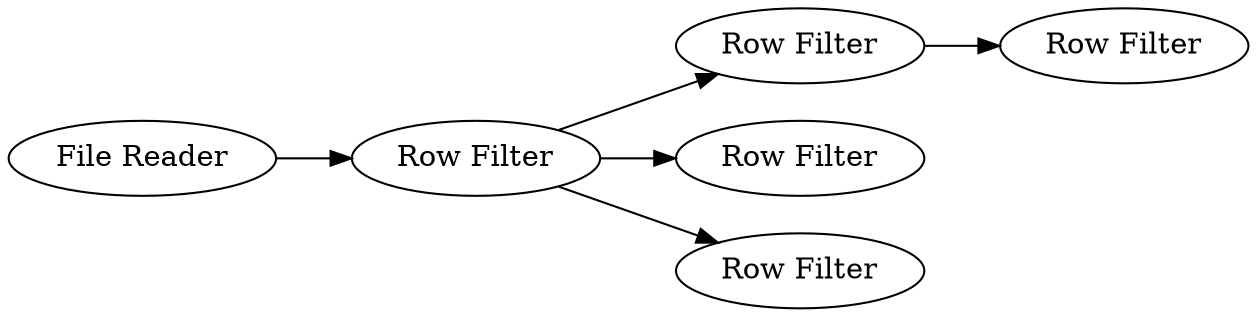 digraph {
	20 -> 2
	11 -> 12
	2 -> 3
	2 -> 5
	2 -> 11
	5 [label="Row Filter"]
	20 [label="File Reader"]
	11 [label="Row Filter"]
	3 [label="Row Filter"]
	2 [label="Row Filter"]
	12 [label="Row Filter"]
	rankdir=LR
}
